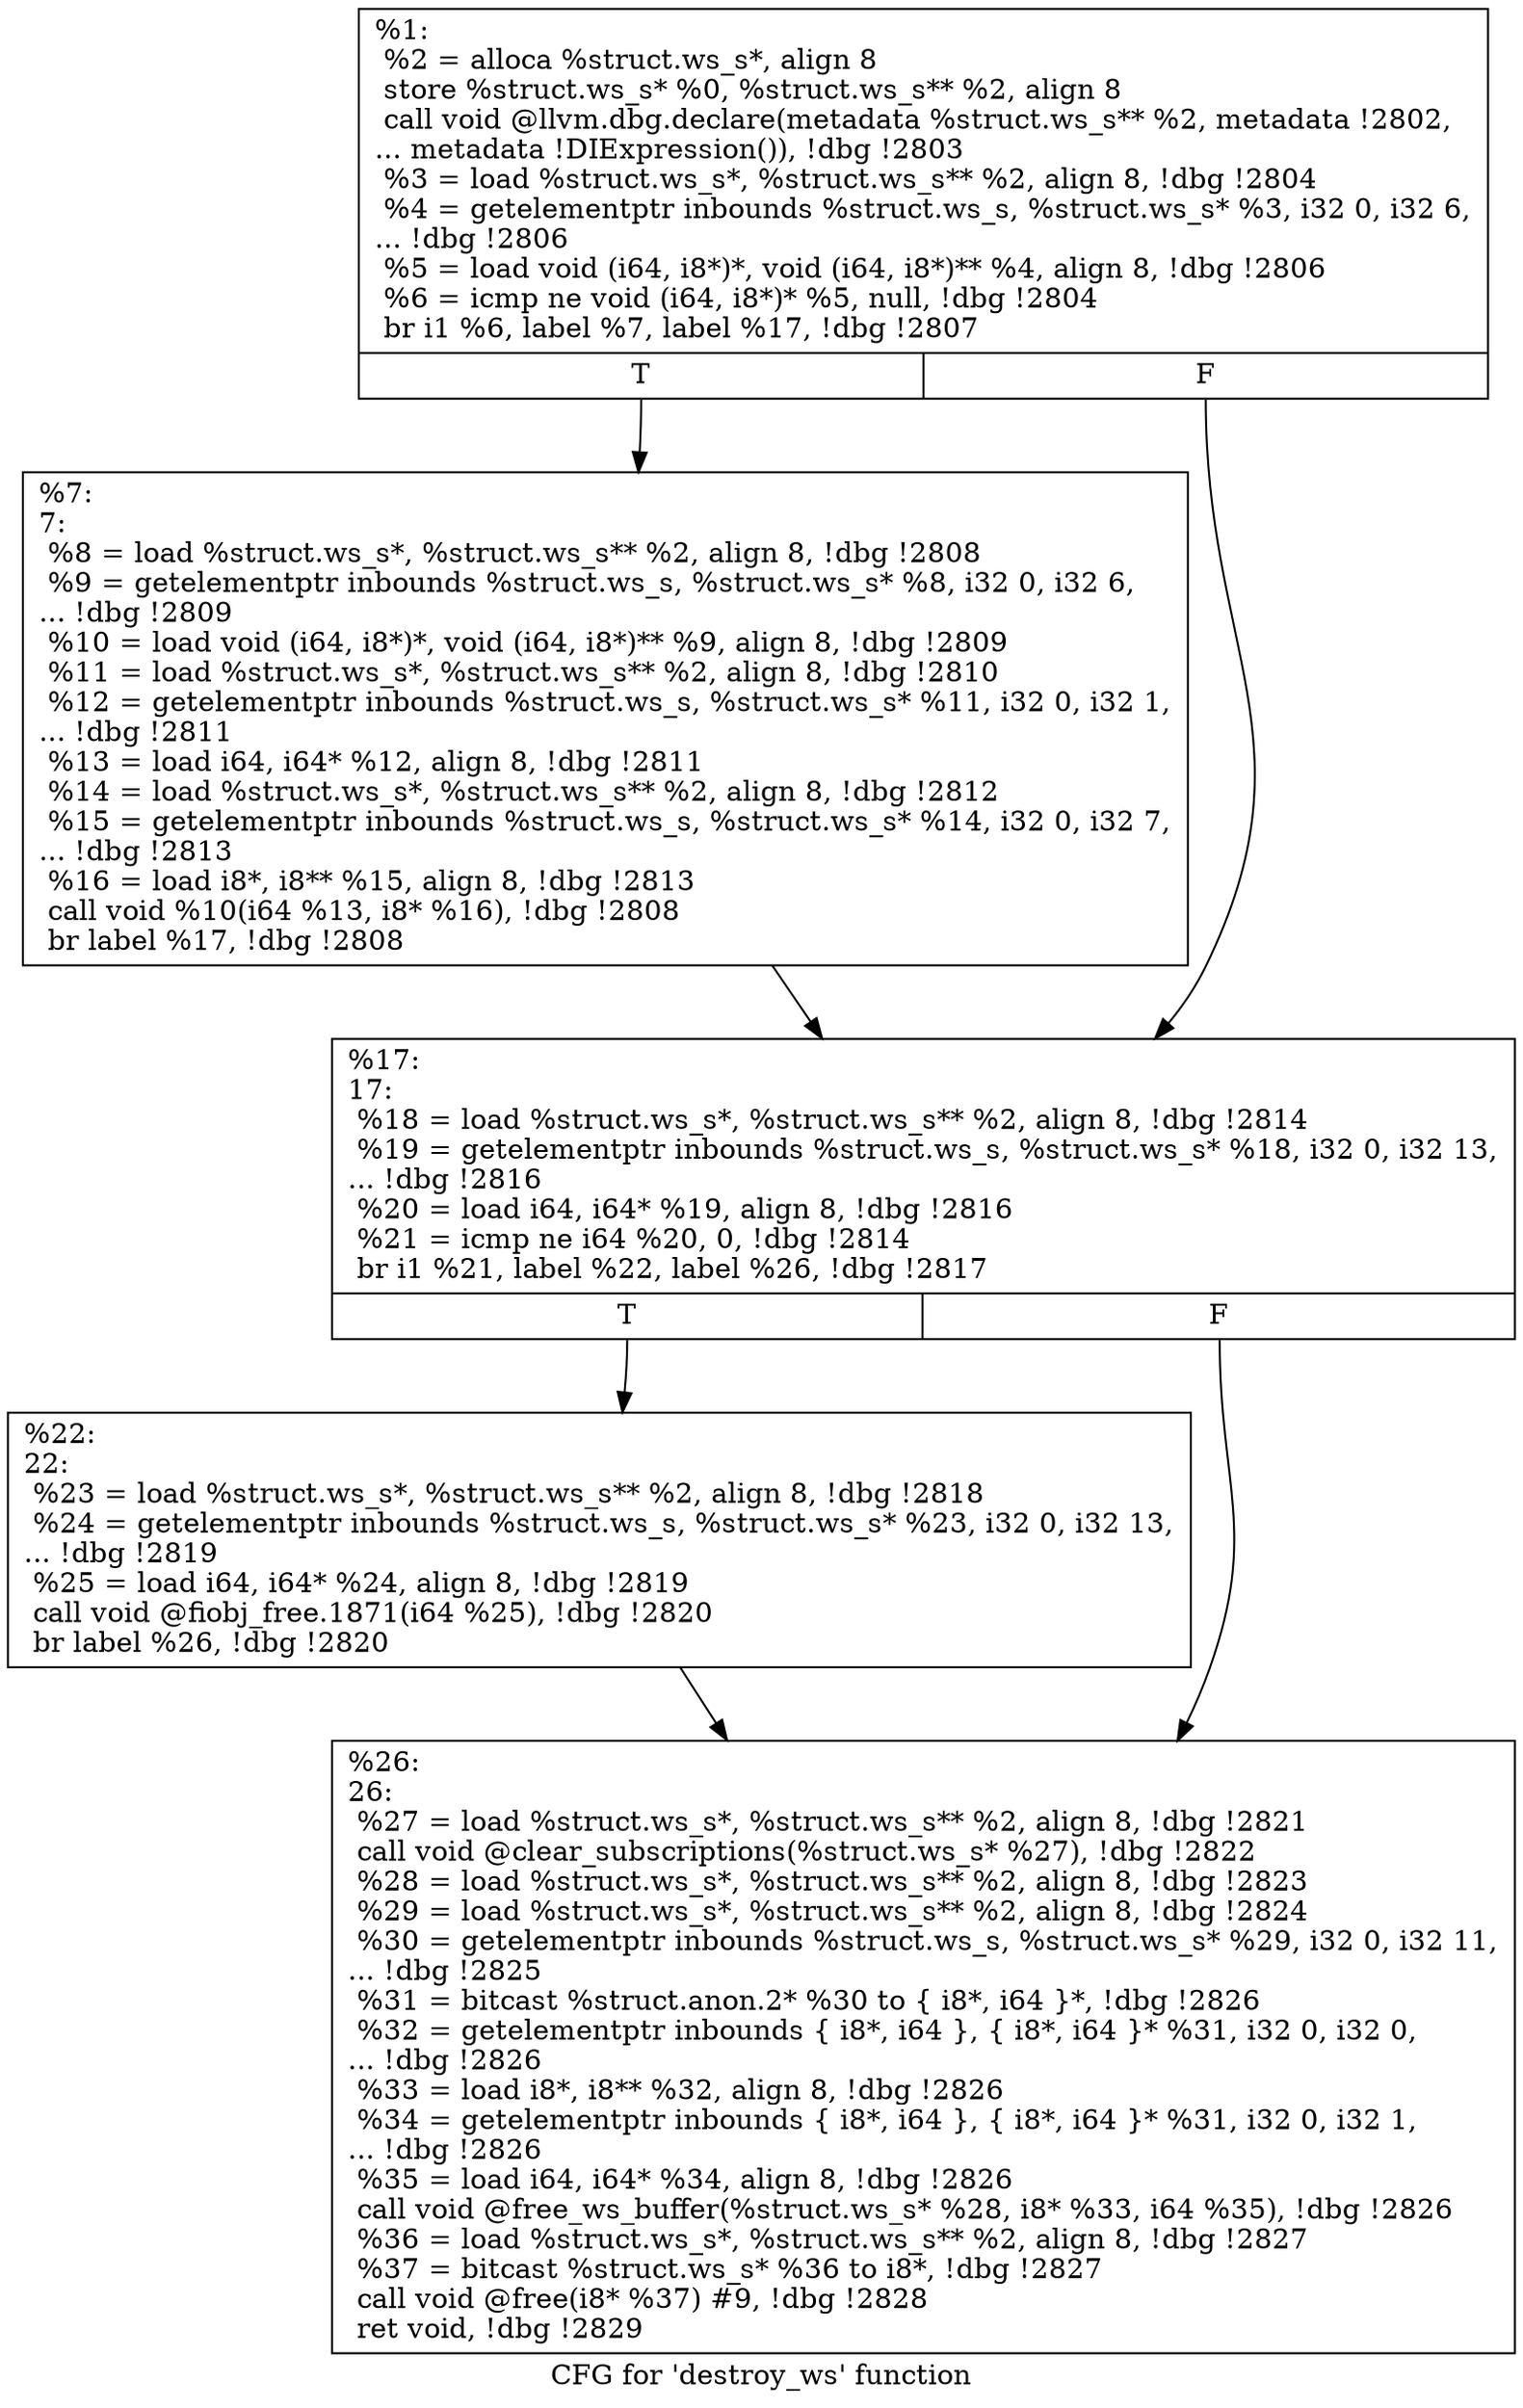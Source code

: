 digraph "CFG for 'destroy_ws' function" {
	label="CFG for 'destroy_ws' function";

	Node0x55685258bd50 [shape=record,label="{%1:\l  %2 = alloca %struct.ws_s*, align 8\l  store %struct.ws_s* %0, %struct.ws_s** %2, align 8\l  call void @llvm.dbg.declare(metadata %struct.ws_s** %2, metadata !2802,\l... metadata !DIExpression()), !dbg !2803\l  %3 = load %struct.ws_s*, %struct.ws_s** %2, align 8, !dbg !2804\l  %4 = getelementptr inbounds %struct.ws_s, %struct.ws_s* %3, i32 0, i32 6,\l... !dbg !2806\l  %5 = load void (i64, i8*)*, void (i64, i8*)** %4, align 8, !dbg !2806\l  %6 = icmp ne void (i64, i8*)* %5, null, !dbg !2804\l  br i1 %6, label %7, label %17, !dbg !2807\l|{<s0>T|<s1>F}}"];
	Node0x55685258bd50:s0 -> Node0x55685258e8a0;
	Node0x55685258bd50:s1 -> Node0x55685258e8f0;
	Node0x55685258e8a0 [shape=record,label="{%7:\l7:                                                \l  %8 = load %struct.ws_s*, %struct.ws_s** %2, align 8, !dbg !2808\l  %9 = getelementptr inbounds %struct.ws_s, %struct.ws_s* %8, i32 0, i32 6,\l... !dbg !2809\l  %10 = load void (i64, i8*)*, void (i64, i8*)** %9, align 8, !dbg !2809\l  %11 = load %struct.ws_s*, %struct.ws_s** %2, align 8, !dbg !2810\l  %12 = getelementptr inbounds %struct.ws_s, %struct.ws_s* %11, i32 0, i32 1,\l... !dbg !2811\l  %13 = load i64, i64* %12, align 8, !dbg !2811\l  %14 = load %struct.ws_s*, %struct.ws_s** %2, align 8, !dbg !2812\l  %15 = getelementptr inbounds %struct.ws_s, %struct.ws_s* %14, i32 0, i32 7,\l... !dbg !2813\l  %16 = load i8*, i8** %15, align 8, !dbg !2813\l  call void %10(i64 %13, i8* %16), !dbg !2808\l  br label %17, !dbg !2808\l}"];
	Node0x55685258e8a0 -> Node0x55685258e8f0;
	Node0x55685258e8f0 [shape=record,label="{%17:\l17:                                               \l  %18 = load %struct.ws_s*, %struct.ws_s** %2, align 8, !dbg !2814\l  %19 = getelementptr inbounds %struct.ws_s, %struct.ws_s* %18, i32 0, i32 13,\l... !dbg !2816\l  %20 = load i64, i64* %19, align 8, !dbg !2816\l  %21 = icmp ne i64 %20, 0, !dbg !2814\l  br i1 %21, label %22, label %26, !dbg !2817\l|{<s0>T|<s1>F}}"];
	Node0x55685258e8f0:s0 -> Node0x55685258e940;
	Node0x55685258e8f0:s1 -> Node0x55685258e990;
	Node0x55685258e940 [shape=record,label="{%22:\l22:                                               \l  %23 = load %struct.ws_s*, %struct.ws_s** %2, align 8, !dbg !2818\l  %24 = getelementptr inbounds %struct.ws_s, %struct.ws_s* %23, i32 0, i32 13,\l... !dbg !2819\l  %25 = load i64, i64* %24, align 8, !dbg !2819\l  call void @fiobj_free.1871(i64 %25), !dbg !2820\l  br label %26, !dbg !2820\l}"];
	Node0x55685258e940 -> Node0x55685258e990;
	Node0x55685258e990 [shape=record,label="{%26:\l26:                                               \l  %27 = load %struct.ws_s*, %struct.ws_s** %2, align 8, !dbg !2821\l  call void @clear_subscriptions(%struct.ws_s* %27), !dbg !2822\l  %28 = load %struct.ws_s*, %struct.ws_s** %2, align 8, !dbg !2823\l  %29 = load %struct.ws_s*, %struct.ws_s** %2, align 8, !dbg !2824\l  %30 = getelementptr inbounds %struct.ws_s, %struct.ws_s* %29, i32 0, i32 11,\l... !dbg !2825\l  %31 = bitcast %struct.anon.2* %30 to \{ i8*, i64 \}*, !dbg !2826\l  %32 = getelementptr inbounds \{ i8*, i64 \}, \{ i8*, i64 \}* %31, i32 0, i32 0,\l... !dbg !2826\l  %33 = load i8*, i8** %32, align 8, !dbg !2826\l  %34 = getelementptr inbounds \{ i8*, i64 \}, \{ i8*, i64 \}* %31, i32 0, i32 1,\l... !dbg !2826\l  %35 = load i64, i64* %34, align 8, !dbg !2826\l  call void @free_ws_buffer(%struct.ws_s* %28, i8* %33, i64 %35), !dbg !2826\l  %36 = load %struct.ws_s*, %struct.ws_s** %2, align 8, !dbg !2827\l  %37 = bitcast %struct.ws_s* %36 to i8*, !dbg !2827\l  call void @free(i8* %37) #9, !dbg !2828\l  ret void, !dbg !2829\l}"];
}
